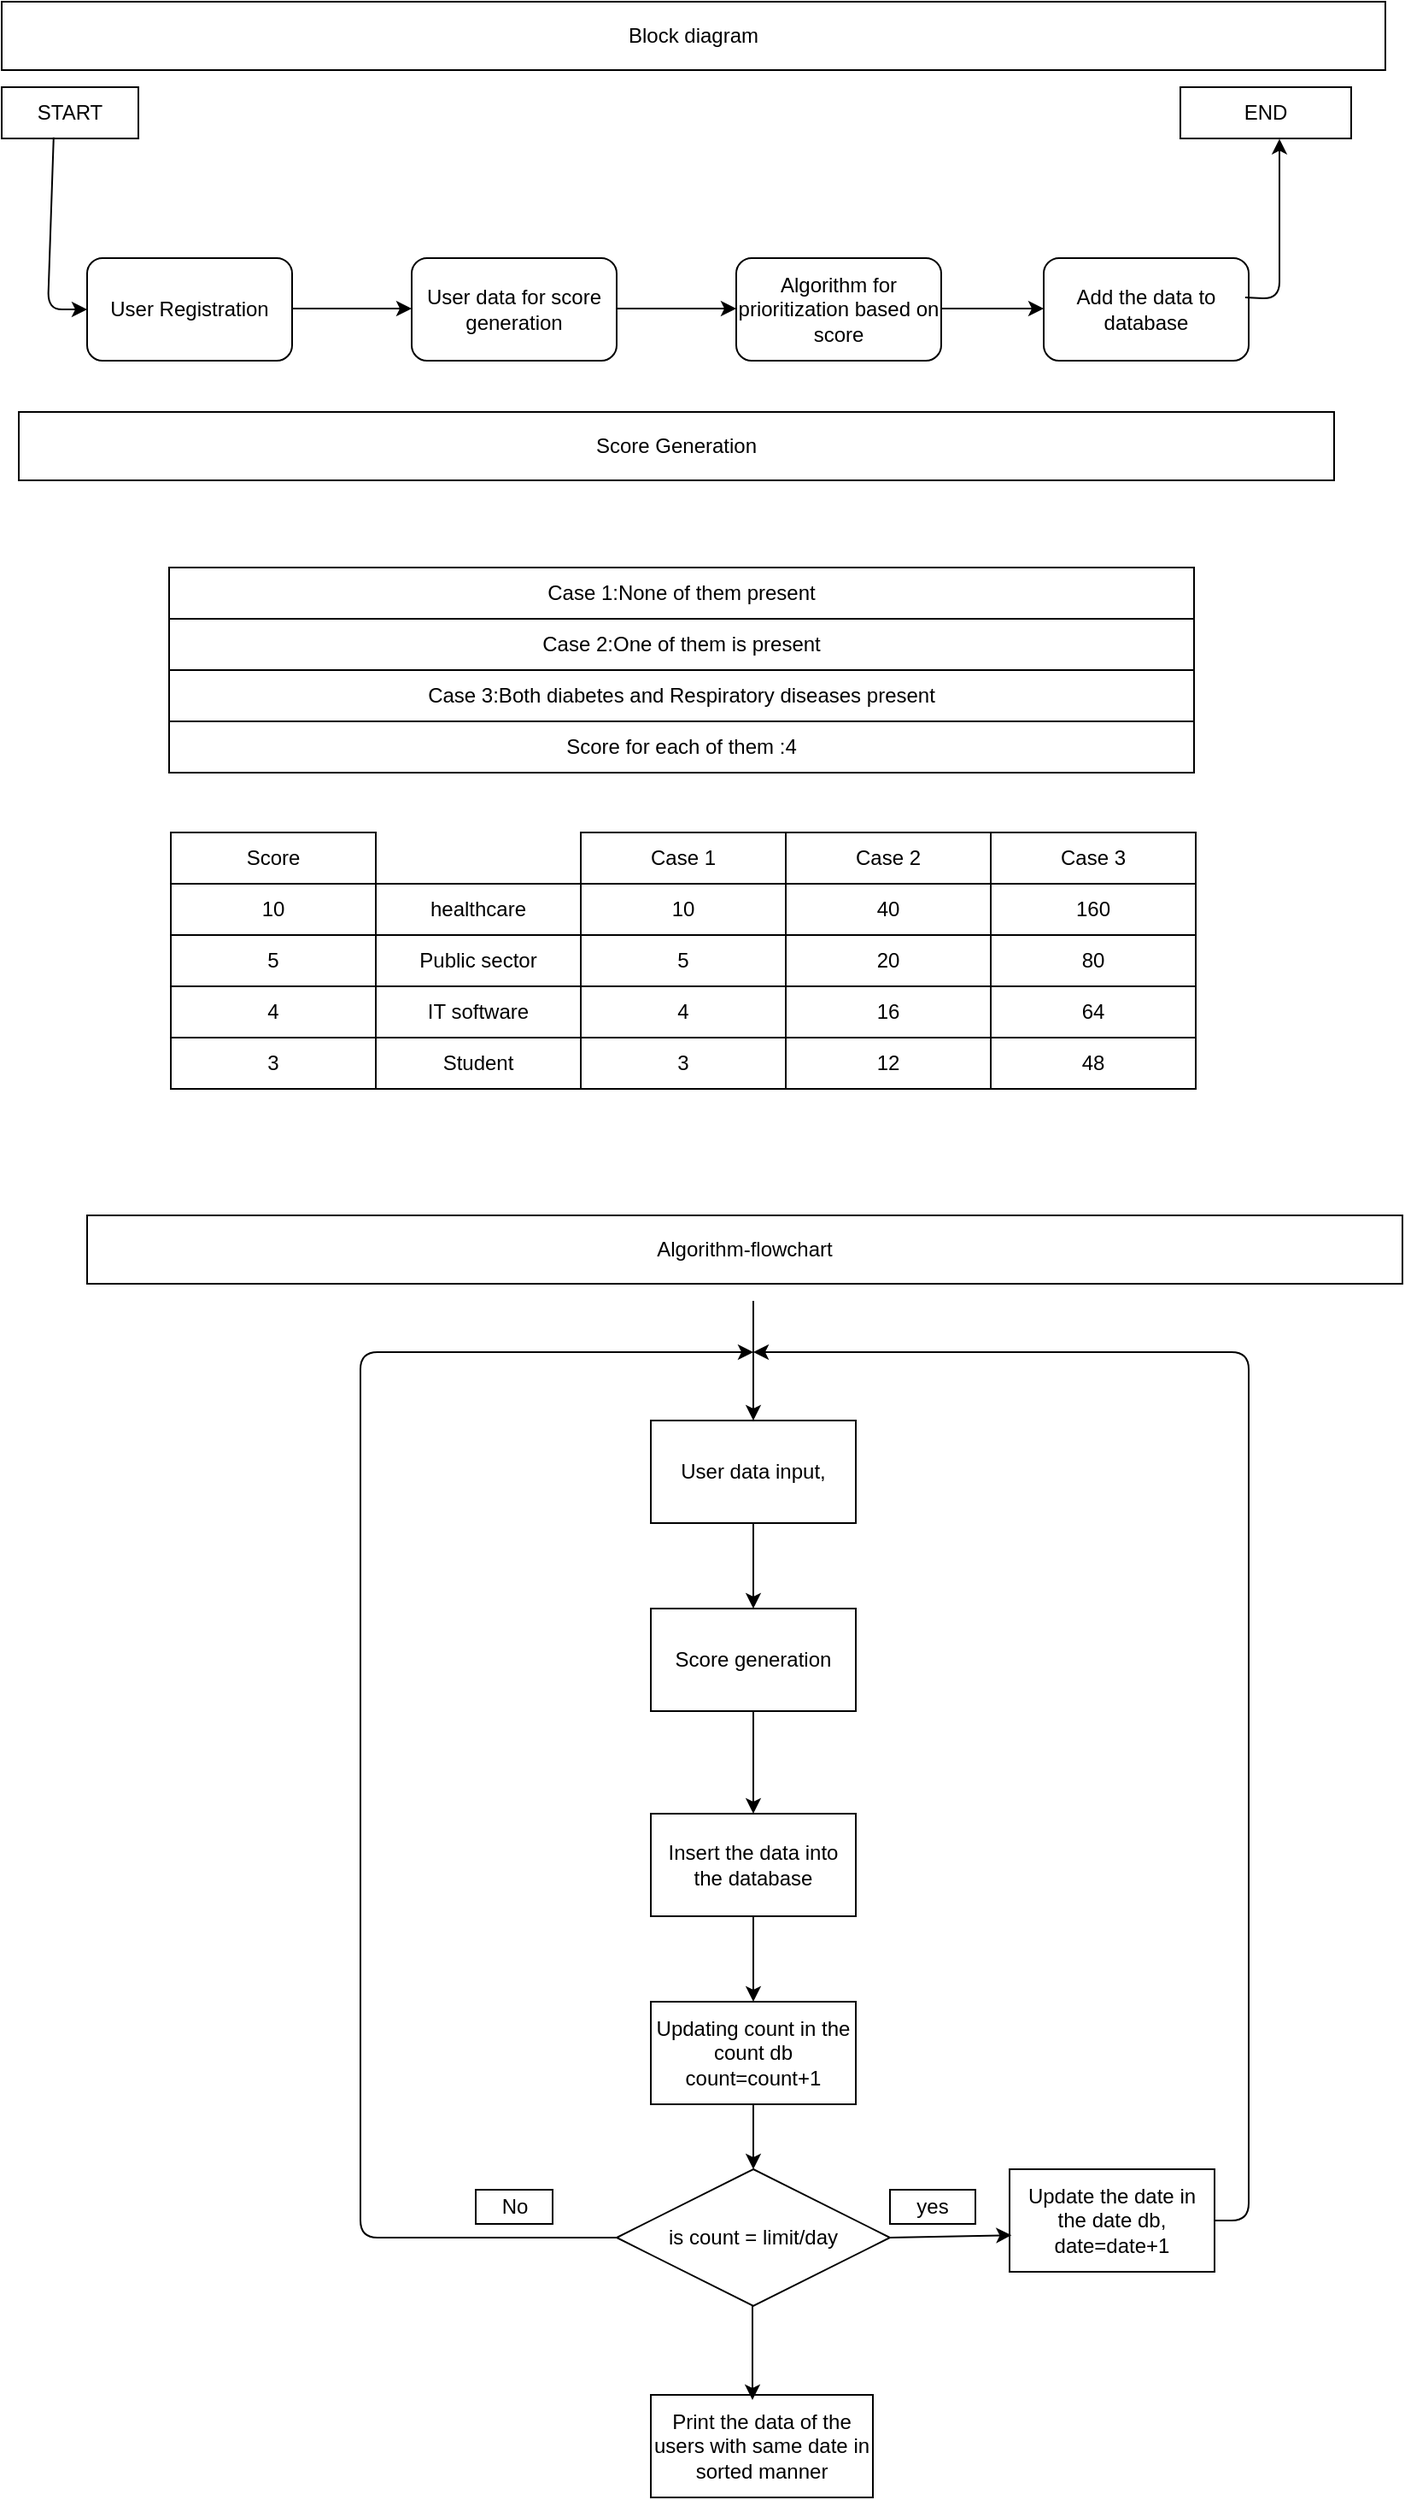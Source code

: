 <mxfile version="14.2.7" type="github">
  <diagram id="kgpKYQtTHZ0yAKxKKP6v" name="Page-1">
    <mxGraphModel dx="1038" dy="548" grid="1" gridSize="10" guides="1" tooltips="1" connect="1" arrows="1" fold="1" page="1" pageScale="1" pageWidth="850" pageHeight="1100" math="0" shadow="0">
      <root>
        <mxCell id="0" />
        <mxCell id="1" parent="0" />
        <mxCell id="z3nCiamyU1gE4xFGzEYT-1" value="User Registration" style="rounded=1;whiteSpace=wrap;html=1;" parent="1" vertex="1">
          <mxGeometry x="60" y="160" width="120" height="60" as="geometry" />
        </mxCell>
        <mxCell id="z3nCiamyU1gE4xFGzEYT-2" value="" style="endArrow=classic;html=1;" parent="1" edge="1">
          <mxGeometry width="50" height="50" relative="1" as="geometry">
            <mxPoint x="180" y="189.5" as="sourcePoint" />
            <mxPoint x="250" y="189.5" as="targetPoint" />
            <Array as="points">
              <mxPoint x="210" y="189.5" />
            </Array>
          </mxGeometry>
        </mxCell>
        <mxCell id="z3nCiamyU1gE4xFGzEYT-3" value="User data for score generation" style="rounded=1;whiteSpace=wrap;html=1;" parent="1" vertex="1">
          <mxGeometry x="250" y="160" width="120" height="60" as="geometry" />
        </mxCell>
        <mxCell id="z3nCiamyU1gE4xFGzEYT-4" value="" style="endArrow=classic;html=1;" parent="1" edge="1">
          <mxGeometry width="50" height="50" relative="1" as="geometry">
            <mxPoint x="370" y="189.5" as="sourcePoint" />
            <mxPoint x="440" y="189.5" as="targetPoint" />
          </mxGeometry>
        </mxCell>
        <mxCell id="z3nCiamyU1gE4xFGzEYT-5" value="Algorithm for prioritization based on score" style="rounded=1;whiteSpace=wrap;html=1;" parent="1" vertex="1">
          <mxGeometry x="440" y="160" width="120" height="60" as="geometry" />
        </mxCell>
        <mxCell id="z3nCiamyU1gE4xFGzEYT-6" value="" style="endArrow=classic;html=1;" parent="1" edge="1">
          <mxGeometry width="50" height="50" relative="1" as="geometry">
            <mxPoint x="560" y="189.5" as="sourcePoint" />
            <mxPoint x="620" y="189.5" as="targetPoint" />
          </mxGeometry>
        </mxCell>
        <mxCell id="z3nCiamyU1gE4xFGzEYT-7" value="Add the data to database" style="rounded=1;whiteSpace=wrap;html=1;" parent="1" vertex="1">
          <mxGeometry x="620" y="160" width="120" height="60" as="geometry" />
        </mxCell>
        <mxCell id="z3nCiamyU1gE4xFGzEYT-8" value="START" style="rounded=0;whiteSpace=wrap;html=1;" parent="1" vertex="1">
          <mxGeometry x="10" y="60" width="80" height="30" as="geometry" />
        </mxCell>
        <mxCell id="z3nCiamyU1gE4xFGzEYT-9" value="END" style="rounded=0;whiteSpace=wrap;html=1;" parent="1" vertex="1">
          <mxGeometry x="700" y="60" width="100" height="30" as="geometry" />
        </mxCell>
        <mxCell id="z3nCiamyU1gE4xFGzEYT-10" value="" style="endArrow=classic;html=1;exitX=0.38;exitY=0.98;exitDx=0;exitDy=0;exitPerimeter=0;entryX=0;entryY=0.5;entryDx=0;entryDy=0;" parent="1" source="z3nCiamyU1gE4xFGzEYT-8" target="z3nCiamyU1gE4xFGzEYT-1" edge="1">
          <mxGeometry width="50" height="50" relative="1" as="geometry">
            <mxPoint x="30" y="160" as="sourcePoint" />
            <mxPoint x="40" y="180" as="targetPoint" />
            <Array as="points">
              <mxPoint x="37" y="190" />
            </Array>
          </mxGeometry>
        </mxCell>
        <mxCell id="z3nCiamyU1gE4xFGzEYT-11" value="" style="endArrow=classic;html=1;entryX=0.58;entryY=1.007;entryDx=0;entryDy=0;entryPerimeter=0;exitX=0.983;exitY=0.383;exitDx=0;exitDy=0;exitPerimeter=0;" parent="1" source="z3nCiamyU1gE4xFGzEYT-7" target="z3nCiamyU1gE4xFGzEYT-9" edge="1">
          <mxGeometry width="50" height="50" relative="1" as="geometry">
            <mxPoint x="758" y="180" as="sourcePoint" />
            <mxPoint x="800" y="130" as="targetPoint" />
            <Array as="points">
              <mxPoint x="758" y="184" />
            </Array>
          </mxGeometry>
        </mxCell>
        <mxCell id="z3nCiamyU1gE4xFGzEYT-39" value="10" style="rounded=0;whiteSpace=wrap;html=1;" parent="1" vertex="1">
          <mxGeometry x="109" y="526" width="120" height="30" as="geometry" />
        </mxCell>
        <mxCell id="z3nCiamyU1gE4xFGzEYT-40" value="Case 1" style="rounded=0;whiteSpace=wrap;html=1;" parent="1" vertex="1">
          <mxGeometry x="349" y="496" width="120" height="30" as="geometry" />
        </mxCell>
        <mxCell id="z3nCiamyU1gE4xFGzEYT-41" value="Case 2" style="rounded=0;whiteSpace=wrap;html=1;" parent="1" vertex="1">
          <mxGeometry x="469" y="496" width="120" height="30" as="geometry" />
        </mxCell>
        <mxCell id="z3nCiamyU1gE4xFGzEYT-42" value="Case 3" style="rounded=0;whiteSpace=wrap;html=1;" parent="1" vertex="1">
          <mxGeometry x="589" y="496" width="120" height="30" as="geometry" />
        </mxCell>
        <mxCell id="z3nCiamyU1gE4xFGzEYT-44" value="40" style="rounded=0;whiteSpace=wrap;html=1;" parent="1" vertex="1">
          <mxGeometry x="469" y="526" width="120" height="30" as="geometry" />
        </mxCell>
        <mxCell id="z3nCiamyU1gE4xFGzEYT-45" value="Public sector" style="rounded=0;whiteSpace=wrap;html=1;" parent="1" vertex="1">
          <mxGeometry x="229" y="556" width="120" height="30" as="geometry" />
        </mxCell>
        <mxCell id="z3nCiamyU1gE4xFGzEYT-46" value="IT software" style="rounded=0;whiteSpace=wrap;html=1;" parent="1" vertex="1">
          <mxGeometry x="229" y="586" width="120" height="30" as="geometry" />
        </mxCell>
        <mxCell id="z3nCiamyU1gE4xFGzEYT-47" value="Student" style="rounded=0;whiteSpace=wrap;html=1;" parent="1" vertex="1">
          <mxGeometry x="229" y="616" width="120" height="30" as="geometry" />
        </mxCell>
        <mxCell id="z3nCiamyU1gE4xFGzEYT-49" value="healthcare" style="rounded=0;whiteSpace=wrap;html=1;" parent="1" vertex="1">
          <mxGeometry x="229" y="526" width="120" height="30" as="geometry" />
        </mxCell>
        <mxCell id="z3nCiamyU1gE4xFGzEYT-50" value="10" style="rounded=0;whiteSpace=wrap;html=1;" parent="1" vertex="1">
          <mxGeometry x="349" y="526" width="120" height="30" as="geometry" />
        </mxCell>
        <mxCell id="z3nCiamyU1gE4xFGzEYT-51" value="48" style="rounded=0;whiteSpace=wrap;html=1;" parent="1" vertex="1">
          <mxGeometry x="589" y="616" width="120" height="30" as="geometry" />
        </mxCell>
        <mxCell id="z3nCiamyU1gE4xFGzEYT-53" value="5" style="rounded=0;whiteSpace=wrap;html=1;" parent="1" vertex="1">
          <mxGeometry x="349" y="556" width="120" height="30" as="geometry" />
        </mxCell>
        <mxCell id="z3nCiamyU1gE4xFGzEYT-54" value="20" style="rounded=0;whiteSpace=wrap;html=1;" parent="1" vertex="1">
          <mxGeometry x="469" y="556" width="120" height="30" as="geometry" />
        </mxCell>
        <mxCell id="z3nCiamyU1gE4xFGzEYT-55" value="64" style="rounded=0;whiteSpace=wrap;html=1;" parent="1" vertex="1">
          <mxGeometry x="589" y="586" width="120" height="30" as="geometry" />
        </mxCell>
        <mxCell id="z3nCiamyU1gE4xFGzEYT-56" value="4" style="rounded=0;whiteSpace=wrap;html=1;" parent="1" vertex="1">
          <mxGeometry x="349" y="586" width="120" height="30" as="geometry" />
        </mxCell>
        <mxCell id="z3nCiamyU1gE4xFGzEYT-57" value="16" style="rounded=0;whiteSpace=wrap;html=1;" parent="1" vertex="1">
          <mxGeometry x="469" y="586" width="120" height="30" as="geometry" />
        </mxCell>
        <mxCell id="z3nCiamyU1gE4xFGzEYT-58" value="160" style="rounded=0;whiteSpace=wrap;html=1;" parent="1" vertex="1">
          <mxGeometry x="589" y="526" width="120" height="30" as="geometry" />
        </mxCell>
        <mxCell id="z3nCiamyU1gE4xFGzEYT-59" value="3" style="rounded=0;whiteSpace=wrap;html=1;" parent="1" vertex="1">
          <mxGeometry x="349" y="616" width="120" height="30" as="geometry" />
        </mxCell>
        <mxCell id="z3nCiamyU1gE4xFGzEYT-60" value="12" style="rounded=0;whiteSpace=wrap;html=1;" parent="1" vertex="1">
          <mxGeometry x="469" y="616" width="120" height="30" as="geometry" />
        </mxCell>
        <mxCell id="z3nCiamyU1gE4xFGzEYT-61" value="80" style="rounded=0;whiteSpace=wrap;html=1;" parent="1" vertex="1">
          <mxGeometry x="589" y="556" width="120" height="30" as="geometry" />
        </mxCell>
        <mxCell id="z3nCiamyU1gE4xFGzEYT-62" value="5" style="rounded=0;whiteSpace=wrap;html=1;" parent="1" vertex="1">
          <mxGeometry x="109" y="556" width="120" height="30" as="geometry" />
        </mxCell>
        <mxCell id="z3nCiamyU1gE4xFGzEYT-63" value="4" style="rounded=0;whiteSpace=wrap;html=1;" parent="1" vertex="1">
          <mxGeometry x="109" y="586" width="120" height="30" as="geometry" />
        </mxCell>
        <mxCell id="z3nCiamyU1gE4xFGzEYT-64" value="3" style="rounded=0;whiteSpace=wrap;html=1;" parent="1" vertex="1">
          <mxGeometry x="109" y="616" width="120" height="30" as="geometry" />
        </mxCell>
        <mxCell id="z3nCiamyU1gE4xFGzEYT-66" value="Score" style="rounded=0;whiteSpace=wrap;html=1;" parent="1" vertex="1">
          <mxGeometry x="109" y="496" width="120" height="30" as="geometry" />
        </mxCell>
        <mxCell id="z3nCiamyU1gE4xFGzEYT-67" value="Case 1:None of them present" style="rounded=0;whiteSpace=wrap;html=1;" parent="1" vertex="1">
          <mxGeometry x="108" y="341" width="600" height="30" as="geometry" />
        </mxCell>
        <mxCell id="z3nCiamyU1gE4xFGzEYT-68" value="Case 2:One of them is present" style="rounded=0;whiteSpace=wrap;html=1;" parent="1" vertex="1">
          <mxGeometry x="108" y="371" width="600" height="30" as="geometry" />
        </mxCell>
        <mxCell id="z3nCiamyU1gE4xFGzEYT-69" value="Case 3:Both diabetes and Respiratory diseases present" style="rounded=0;whiteSpace=wrap;html=1;" parent="1" vertex="1">
          <mxGeometry x="108" y="401" width="600" height="30" as="geometry" />
        </mxCell>
        <mxCell id="z3nCiamyU1gE4xFGzEYT-70" value="Score for each of them :4" style="rounded=0;whiteSpace=wrap;html=1;" parent="1" vertex="1">
          <mxGeometry x="108" y="431" width="600" height="30" as="geometry" />
        </mxCell>
        <mxCell id="z3nCiamyU1gE4xFGzEYT-71" value="Block diagram" style="rounded=0;whiteSpace=wrap;html=1;" parent="1" vertex="1">
          <mxGeometry x="10" y="10" width="810" height="40" as="geometry" />
        </mxCell>
        <mxCell id="z3nCiamyU1gE4xFGzEYT-72" value="Score Generation" style="rounded=0;whiteSpace=wrap;html=1;" parent="1" vertex="1">
          <mxGeometry x="20" y="250" width="770" height="40" as="geometry" />
        </mxCell>
        <mxCell id="HQf8dPDc7CIsw8yIYRkY-1" value="Algorithm-flowchart" style="rounded=0;whiteSpace=wrap;html=1;" vertex="1" parent="1">
          <mxGeometry x="60" y="720" width="770" height="40" as="geometry" />
        </mxCell>
        <mxCell id="HQf8dPDc7CIsw8yIYRkY-3" value="" style="endArrow=classic;html=1;exitX=0.5;exitY=1;exitDx=0;exitDy=0;" edge="1" parent="1">
          <mxGeometry width="50" height="50" relative="1" as="geometry">
            <mxPoint x="450" y="900" as="sourcePoint" />
            <mxPoint x="450" y="950" as="targetPoint" />
          </mxGeometry>
        </mxCell>
        <mxCell id="HQf8dPDc7CIsw8yIYRkY-4" value="User data input,&lt;br&gt;" style="rounded=0;whiteSpace=wrap;html=1;" vertex="1" parent="1">
          <mxGeometry x="390" y="840" width="120" height="60" as="geometry" />
        </mxCell>
        <mxCell id="HQf8dPDc7CIsw8yIYRkY-5" value="Score generation" style="rounded=0;whiteSpace=wrap;html=1;" vertex="1" parent="1">
          <mxGeometry x="390" y="950" width="120" height="60" as="geometry" />
        </mxCell>
        <mxCell id="HQf8dPDc7CIsw8yIYRkY-6" value="" style="endArrow=classic;html=1;exitX=0.5;exitY=1;exitDx=0;exitDy=0;" edge="1" parent="1" source="HQf8dPDc7CIsw8yIYRkY-5">
          <mxGeometry width="50" height="50" relative="1" as="geometry">
            <mxPoint x="450" y="1070" as="sourcePoint" />
            <mxPoint x="450" y="1070" as="targetPoint" />
          </mxGeometry>
        </mxCell>
        <mxCell id="HQf8dPDc7CIsw8yIYRkY-7" value="Insert the data into the database" style="rounded=0;whiteSpace=wrap;html=1;" vertex="1" parent="1">
          <mxGeometry x="390" y="1070" width="120" height="60" as="geometry" />
        </mxCell>
        <mxCell id="HQf8dPDc7CIsw8yIYRkY-9" value="Updating count in the count db&lt;br&gt;count=count+1" style="rounded=0;whiteSpace=wrap;html=1;" vertex="1" parent="1">
          <mxGeometry x="390" y="1180" width="120" height="60" as="geometry" />
        </mxCell>
        <mxCell id="HQf8dPDc7CIsw8yIYRkY-10" value="" style="endArrow=classic;html=1;entryX=0.5;entryY=0;entryDx=0;entryDy=0;" edge="1" parent="1" target="HQf8dPDc7CIsw8yIYRkY-9">
          <mxGeometry width="50" height="50" relative="1" as="geometry">
            <mxPoint x="450" y="1130" as="sourcePoint" />
            <mxPoint x="410" y="1170" as="targetPoint" />
          </mxGeometry>
        </mxCell>
        <mxCell id="HQf8dPDc7CIsw8yIYRkY-11" value="Update the date in the date db,&lt;br&gt;date=date+1" style="rounded=0;whiteSpace=wrap;html=1;" vertex="1" parent="1">
          <mxGeometry x="600" y="1278" width="120" height="60" as="geometry" />
        </mxCell>
        <mxCell id="HQf8dPDc7CIsw8yIYRkY-13" value="is count = limit/day" style="rhombus;whiteSpace=wrap;html=1;" vertex="1" parent="1">
          <mxGeometry x="370" y="1278" width="160" height="80" as="geometry" />
        </mxCell>
        <mxCell id="HQf8dPDc7CIsw8yIYRkY-14" value="" style="endArrow=classic;html=1;exitX=1;exitY=0.5;exitDx=0;exitDy=0;entryX=0.01;entryY=0.643;entryDx=0;entryDy=0;entryPerimeter=0;" edge="1" parent="1" source="HQf8dPDc7CIsw8yIYRkY-13" target="HQf8dPDc7CIsw8yIYRkY-11">
          <mxGeometry width="50" height="50" relative="1" as="geometry">
            <mxPoint x="430" y="1418" as="sourcePoint" />
            <mxPoint x="450" y="1408" as="targetPoint" />
            <Array as="points" />
          </mxGeometry>
        </mxCell>
        <mxCell id="HQf8dPDc7CIsw8yIYRkY-17" value="yes" style="rounded=0;whiteSpace=wrap;html=1;" vertex="1" parent="1">
          <mxGeometry x="530" y="1290" width="50" height="20" as="geometry" />
        </mxCell>
        <mxCell id="HQf8dPDc7CIsw8yIYRkY-19" value="No" style="rounded=0;whiteSpace=wrap;html=1;" vertex="1" parent="1">
          <mxGeometry x="287.5" y="1290" width="45" height="20" as="geometry" />
        </mxCell>
        <mxCell id="HQf8dPDc7CIsw8yIYRkY-20" value="" style="endArrow=classic;html=1;exitX=0.5;exitY=1;exitDx=0;exitDy=0;entryX=0.5;entryY=0;entryDx=0;entryDy=0;" edge="1" parent="1" source="HQf8dPDc7CIsw8yIYRkY-9" target="HQf8dPDc7CIsw8yIYRkY-13">
          <mxGeometry width="50" height="50" relative="1" as="geometry">
            <mxPoint x="460" y="1300" as="sourcePoint" />
            <mxPoint x="510" y="1250" as="targetPoint" />
          </mxGeometry>
        </mxCell>
        <mxCell id="HQf8dPDc7CIsw8yIYRkY-22" value="" style="endArrow=classic;html=1;entryX=0.5;entryY=0;entryDx=0;entryDy=0;" edge="1" parent="1" target="HQf8dPDc7CIsw8yIYRkY-4">
          <mxGeometry width="50" height="50" relative="1" as="geometry">
            <mxPoint x="450" y="770" as="sourcePoint" />
            <mxPoint x="480" y="770" as="targetPoint" />
          </mxGeometry>
        </mxCell>
        <mxCell id="HQf8dPDc7CIsw8yIYRkY-23" value="" style="endArrow=classic;html=1;exitX=0;exitY=0.5;exitDx=0;exitDy=0;" edge="1" parent="1" source="HQf8dPDc7CIsw8yIYRkY-13">
          <mxGeometry width="50" height="50" relative="1" as="geometry">
            <mxPoint x="270" y="1340" as="sourcePoint" />
            <mxPoint x="450" y="800" as="targetPoint" />
            <Array as="points">
              <mxPoint x="220" y="1318" />
              <mxPoint x="220" y="800" />
            </Array>
          </mxGeometry>
        </mxCell>
        <mxCell id="HQf8dPDc7CIsw8yIYRkY-24" value="Print the data of the users with same date in sorted manner" style="rounded=0;whiteSpace=wrap;html=1;" vertex="1" parent="1">
          <mxGeometry x="390" y="1410" width="130" height="60" as="geometry" />
        </mxCell>
        <mxCell id="HQf8dPDc7CIsw8yIYRkY-25" value="" style="endArrow=classic;html=1;" edge="1" parent="1">
          <mxGeometry width="50" height="50" relative="1" as="geometry">
            <mxPoint x="449.5" y="1358" as="sourcePoint" />
            <mxPoint x="449.5" y="1413" as="targetPoint" />
          </mxGeometry>
        </mxCell>
        <mxCell id="HQf8dPDc7CIsw8yIYRkY-27" value="" style="endArrow=classic;html=1;exitX=1;exitY=0.5;exitDx=0;exitDy=0;" edge="1" parent="1" source="HQf8dPDc7CIsw8yIYRkY-11">
          <mxGeometry width="50" height="50" relative="1" as="geometry">
            <mxPoint x="630" y="1260" as="sourcePoint" />
            <mxPoint x="450" y="800" as="targetPoint" />
            <Array as="points">
              <mxPoint x="740" y="1308" />
              <mxPoint x="740" y="800" />
            </Array>
          </mxGeometry>
        </mxCell>
      </root>
    </mxGraphModel>
  </diagram>
</mxfile>

